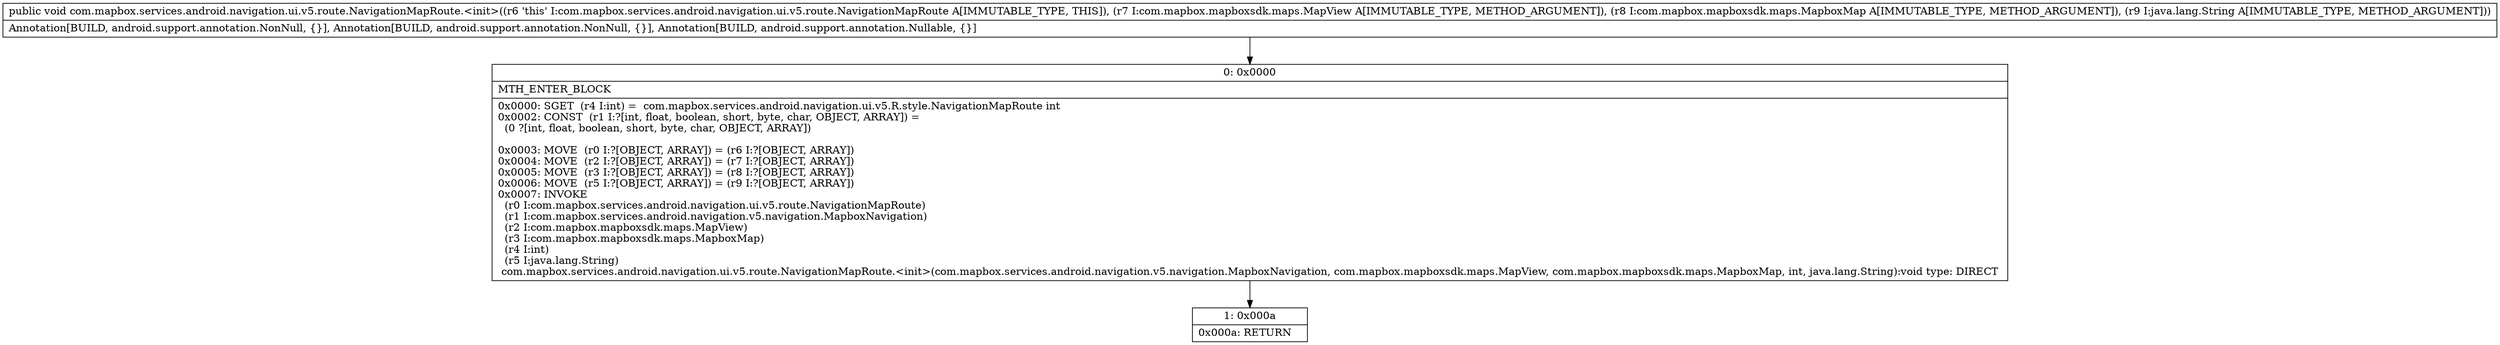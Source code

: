 digraph "CFG forcom.mapbox.services.android.navigation.ui.v5.route.NavigationMapRoute.\<init\>(Lcom\/mapbox\/mapboxsdk\/maps\/MapView;Lcom\/mapbox\/mapboxsdk\/maps\/MapboxMap;Ljava\/lang\/String;)V" {
Node_0 [shape=record,label="{0\:\ 0x0000|MTH_ENTER_BLOCK\l|0x0000: SGET  (r4 I:int) =  com.mapbox.services.android.navigation.ui.v5.R.style.NavigationMapRoute int \l0x0002: CONST  (r1 I:?[int, float, boolean, short, byte, char, OBJECT, ARRAY]) = \l  (0 ?[int, float, boolean, short, byte, char, OBJECT, ARRAY])\l \l0x0003: MOVE  (r0 I:?[OBJECT, ARRAY]) = (r6 I:?[OBJECT, ARRAY]) \l0x0004: MOVE  (r2 I:?[OBJECT, ARRAY]) = (r7 I:?[OBJECT, ARRAY]) \l0x0005: MOVE  (r3 I:?[OBJECT, ARRAY]) = (r8 I:?[OBJECT, ARRAY]) \l0x0006: MOVE  (r5 I:?[OBJECT, ARRAY]) = (r9 I:?[OBJECT, ARRAY]) \l0x0007: INVOKE  \l  (r0 I:com.mapbox.services.android.navigation.ui.v5.route.NavigationMapRoute)\l  (r1 I:com.mapbox.services.android.navigation.v5.navigation.MapboxNavigation)\l  (r2 I:com.mapbox.mapboxsdk.maps.MapView)\l  (r3 I:com.mapbox.mapboxsdk.maps.MapboxMap)\l  (r4 I:int)\l  (r5 I:java.lang.String)\l com.mapbox.services.android.navigation.ui.v5.route.NavigationMapRoute.\<init\>(com.mapbox.services.android.navigation.v5.navigation.MapboxNavigation, com.mapbox.mapboxsdk.maps.MapView, com.mapbox.mapboxsdk.maps.MapboxMap, int, java.lang.String):void type: DIRECT \l}"];
Node_1 [shape=record,label="{1\:\ 0x000a|0x000a: RETURN   \l}"];
MethodNode[shape=record,label="{public void com.mapbox.services.android.navigation.ui.v5.route.NavigationMapRoute.\<init\>((r6 'this' I:com.mapbox.services.android.navigation.ui.v5.route.NavigationMapRoute A[IMMUTABLE_TYPE, THIS]), (r7 I:com.mapbox.mapboxsdk.maps.MapView A[IMMUTABLE_TYPE, METHOD_ARGUMENT]), (r8 I:com.mapbox.mapboxsdk.maps.MapboxMap A[IMMUTABLE_TYPE, METHOD_ARGUMENT]), (r9 I:java.lang.String A[IMMUTABLE_TYPE, METHOD_ARGUMENT]))  | Annotation[BUILD, android.support.annotation.NonNull, \{\}], Annotation[BUILD, android.support.annotation.NonNull, \{\}], Annotation[BUILD, android.support.annotation.Nullable, \{\}]\l}"];
MethodNode -> Node_0;
Node_0 -> Node_1;
}


